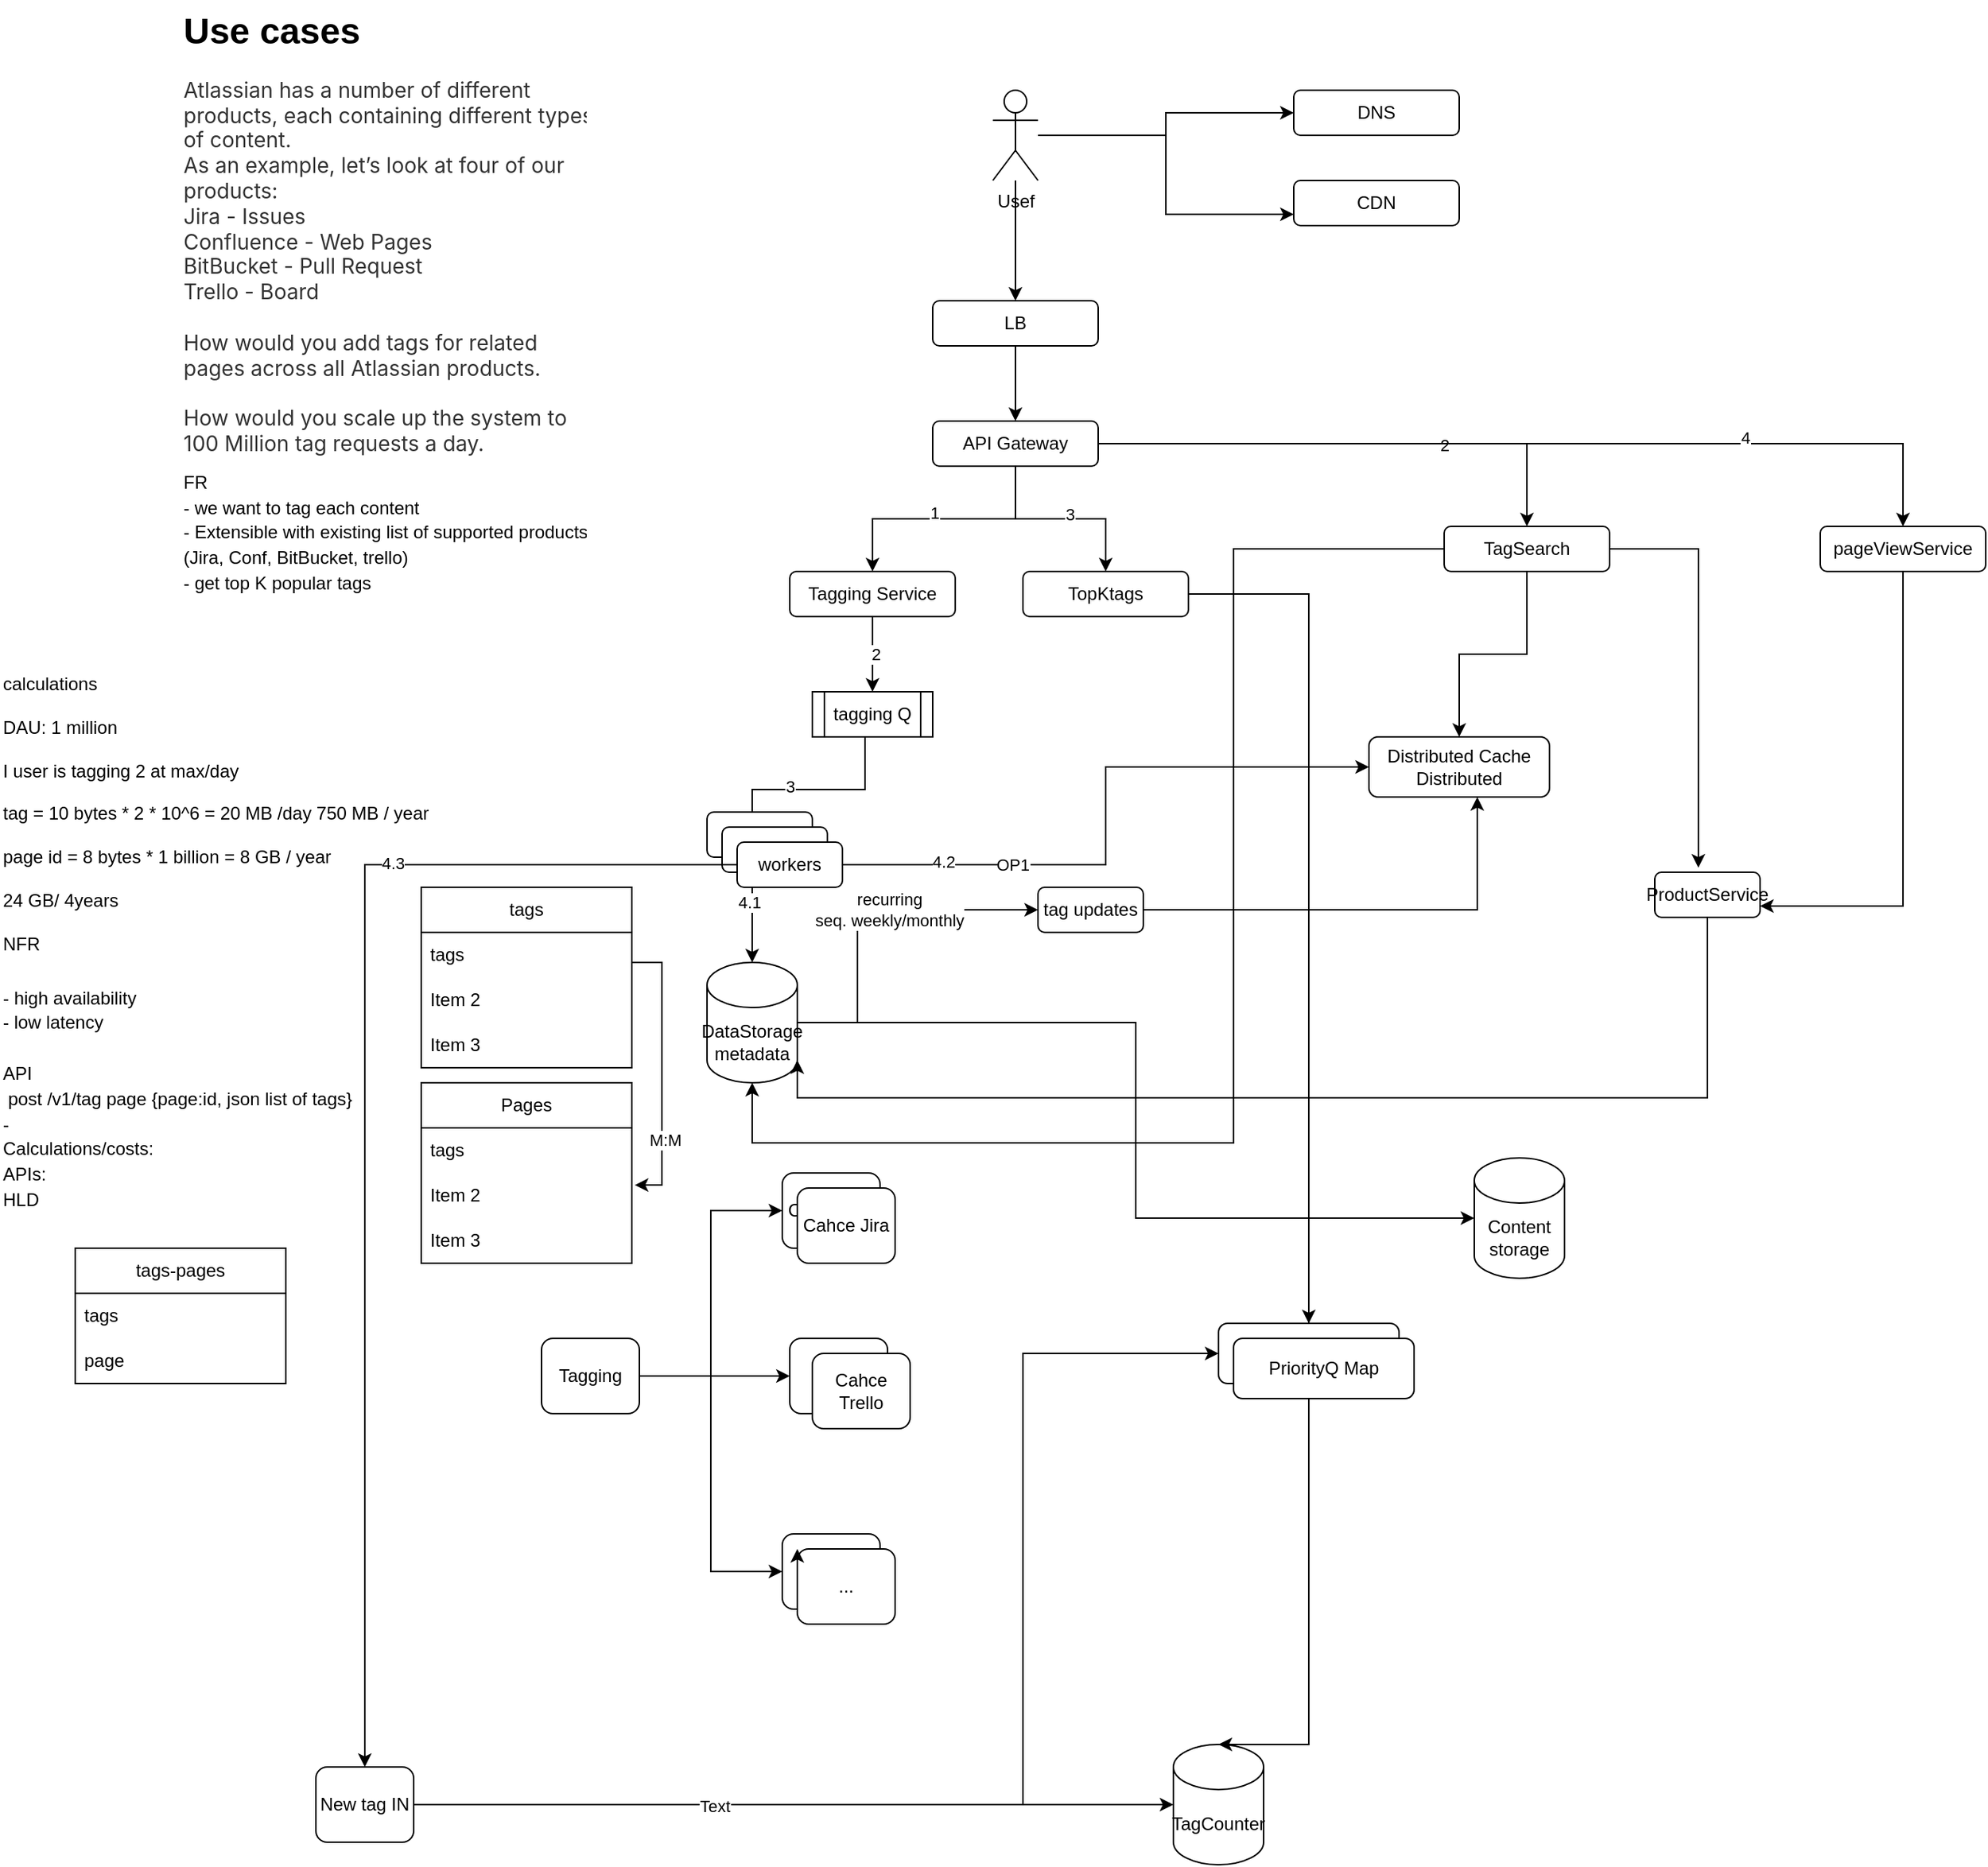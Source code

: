 <mxfile version="24.7.16">
  <diagram name="Page-1" id="OcCDuDlueY3Boe3OJ06R">
    <mxGraphModel dx="2524" dy="819" grid="1" gridSize="10" guides="1" tooltips="1" connect="1" arrows="1" fold="1" page="1" pageScale="1" pageWidth="850" pageHeight="1100" math="0" shadow="0">
      <root>
        <mxCell id="0" />
        <mxCell id="1" parent="0" />
        <mxCell id="z3x0vKtZbDKYun2wM2eJ-1" value="&lt;h1 style=&quot;margin-top: 0px;&quot;&gt;Use cases&lt;/h1&gt;&lt;div&gt;&lt;ul style=&quot;box-sizing: border-box; border-width: 0px; border-style: solid; border-color: rgba(229,231,235,var(--tw-border-opacity)); border-image: initial; --tw-border-opacity: 1; --tw-shadow: 0 0 #0000; --tw-ring-inset: var(--tw-empty,/*!*/ /*!*/); --tw-ring-offset-width: 0px; --tw-ring-offset-color: #fff; --tw-ring-color: rgba(59,130,246,.5); --tw-ring-offset-shadow: 0 0 #0000; --tw-ring-shadow: 0 0 #0000; -webkit-font-smoothing: antialiased; text-rendering: optimizelegibility; margin: 0px; padding-top: 0px; padding-right: 0px; padding-left: 0px; list-style-position: initial; list-style-image: initial; width: 288px; color: rgb(51, 51, 51); font-family: Inter, sans-serif; font-size: 14px; padding-bottom: 0.5rem !important; list-style-type: none !important; overflow: hidden auto !important;&quot; class=&quot;overflow-y-auto overflow-x-hidden w-full list-none pb-2&quot;&gt;&lt;li style=&quot;box-sizing: border-box; border-width: 0px; border-style: solid; border-color: rgba(229,231,235,var(--tw-border-opacity)); border-image: initial; --tw-border-opacity: 1; --tw-shadow: 0 0 #0000; --tw-ring-inset: var(--tw-empty,/*!*/ /*!*/); --tw-ring-offset-width: 0px; --tw-ring-offset-color: #fff; --tw-ring-color: rgba(59,130,246,.5); --tw-ring-offset-shadow: 0 0 #0000; --tw-ring-shadow: 0 0 #0000; -webkit-font-smoothing: antialiased; text-rendering: optimizelegibility; margin-right: 0.75rem !important; margin-bottom: 0.5rem !important; display: flex !important; align-items: flex-start !important;&quot; class=&quot;mb-2 mr-3 flex items-start&quot;&gt;&lt;div style=&quot;box-sizing: border-box; border-width: 0px; border-style: solid; border-color: rgba(229,231,235,var(--tw-border-opacity)); border-image: initial; --tw-border-opacity: 1; --tw-shadow: 0 0 #0000; --tw-ring-inset: var(--tw-empty,/*!*/ /*!*/); --tw-ring-offset-width: 0px; --tw-ring-offset-color: #fff; --tw-ring-color: rgba(59,130,246,.5); --tw-ring-offset-shadow: 0 0 #0000; --tw-ring-shadow: 0 0 #0000; -webkit-font-smoothing: antialiased; text-rendering: optimizelegibility; overflow: hidden !important;&quot; class=&quot;overflow-hidden&quot;&gt;&lt;ul style=&quot;box-sizing: border-box; border-width: 0px; border-style: solid; border-color: rgba(229,231,235,var(--tw-border-opacity)); border-image: initial; --tw-border-opacity: 1; --tw-shadow: 0 0 #0000; --tw-ring-inset: var(--tw-empty,/*!*/ /*!*/); --tw-ring-offset-width: 0px; --tw-ring-offset-color: #fff; --tw-ring-color: rgba(59,130,246,.5); --tw-ring-offset-shadow: 0 0 #0000; --tw-ring-shadow: 0 0 #0000; -webkit-font-smoothing: antialiased; text-rendering: optimizelegibility; margin: 0px; padding-top: 0px; padding-right: 0px; padding-left: 0px; list-style-position: initial; list-style-image: initial; width: 288px; padding-bottom: 0.5rem !important; list-style-type: none !important; overflow: hidden auto !important;&quot; class=&quot;overflow-y-auto overflow-x-hidden w-full list-none pb-2&quot;&gt;&lt;li style=&quot;box-sizing: border-box; border-width: 0px; border-style: solid; border-color: rgba(229,231,235,var(--tw-border-opacity)); border-image: initial; --tw-border-opacity: 1; --tw-shadow: 0 0 #0000; --tw-ring-inset: var(--tw-empty,/*!*/ /*!*/); --tw-ring-offset-width: 0px; --tw-ring-offset-color: #fff; --tw-ring-color: rgba(59,130,246,.5); --tw-ring-offset-shadow: 0 0 #0000; --tw-ring-shadow: 0 0 #0000; -webkit-font-smoothing: antialiased; text-rendering: optimizelegibility; margin-right: 0.75rem !important; margin-bottom: 0.5rem !important; display: flex !important; align-items: flex-start !important;&quot; class=&quot;mb-2 mr-3 flex items-start&quot;&gt;&lt;div style=&quot;box-sizing: border-box; border-width: 0px; border-style: solid; border-color: rgba(229,231,235,var(--tw-border-opacity)); border-image: initial; --tw-border-opacity: 1; --tw-shadow: 0 0 #0000; --tw-ring-inset: var(--tw-empty,/*!*/ /*!*/); --tw-ring-offset-width: 0px; --tw-ring-offset-color: #fff; --tw-ring-color: rgba(59,130,246,.5); --tw-ring-offset-shadow: 0 0 #0000; --tw-ring-shadow: 0 0 #0000; -webkit-font-smoothing: antialiased; text-rendering: optimizelegibility; overflow: hidden !important;&quot; class=&quot;overflow-hidden&quot;&gt;&lt;span style=&quot;box-sizing: border-box; border-width: 0px; border-style: solid; border-color: rgba(229,231,235,var(--tw-border-opacity)); border-image: initial; --tw-border-opacity: 1; --tw-shadow: 0 0 #0000; --tw-ring-inset: var(--tw-empty,/*!*/ /*!*/); --tw-ring-offset-width: 0px; --tw-ring-offset-color: #fff; --tw-ring-color: rgba(59,130,246,.5); --tw-ring-offset-shadow: 0 0 #0000; --tw-ring-shadow: 0 0 #0000; -webkit-font-smoothing: antialiased; text-rendering: optimizelegibility; overflow-wrap: break-word !important;&quot; class=&quot;break-words&quot;&gt;Atlassian has a number of different products, each containing different types of content. &lt;br&gt;As an example, let’s look at four of our products: &lt;br&gt;Jira - Issues &lt;br&gt;Confluence - Web Pages &lt;br&gt;BitBucket - Pull Request &lt;br&gt;Trello - Board &lt;br&gt;&lt;br&gt;How would you add tags for related pages across all Atlassian products. &lt;br&gt;&lt;br&gt;How would you scale up the system to 100 Million tag requests a day.&lt;/span&gt;&lt;/div&gt;&lt;/li&gt;&lt;li style=&quot;box-sizing: border-box; border-width: 0px; border-style: solid; border-color: rgba(229,231,235,var(--tw-border-opacity)); border-image: initial; --tw-border-opacity: 1; --tw-shadow: 0 0 #0000; --tw-ring-inset: var(--tw-empty,/*!*/ /*!*/); --tw-ring-offset-width: 0px; --tw-ring-offset-color: #fff; --tw-ring-color: rgba(59,130,246,.5); --tw-ring-offset-shadow: 0 0 #0000; --tw-ring-shadow: 0 0 #0000; -webkit-font-smoothing: antialiased; text-rendering: optimizelegibility; margin-right: 0.75rem !important; margin-bottom: 0.5rem !important; display: flex !important; align-items: flex-start !important;&quot; class=&quot;mb-2 mr-3 flex items-start&quot;&gt;&lt;div style=&quot;box-sizing: border-box; border-width: 0px; border-style: solid; border-color: rgba(229,231,235,var(--tw-border-opacity)); border-image: initial; --tw-border-opacity: 1; --tw-shadow: 0 0 #0000; --tw-ring-inset: var(--tw-empty,/*!*/ /*!*/); --tw-ring-offset-width: 0px; --tw-ring-offset-color: #fff; --tw-ring-color: rgba(59,130,246,.5); --tw-ring-offset-shadow: 0 0 #0000; --tw-ring-shadow: 0 0 #0000; -webkit-font-smoothing: antialiased; text-rendering: optimizelegibility; overflow: hidden !important;&quot; class=&quot;overflow-hidden&quot;&gt;&lt;span style=&quot;background-color: initial; color: rgb(0, 0, 0); font-family: Helvetica; font-size: 12px;&quot;&gt;FR&lt;br&gt;&lt;/span&gt;&lt;span style=&quot;background-color: initial; color: rgb(0, 0, 0); font-family: Helvetica; font-size: 12px;&quot;&gt;- we want to tag each content&lt;br&gt;&lt;/span&gt;&lt;span style=&quot;background-color: initial; color: rgb(0, 0, 0); font-family: Helvetica; font-size: 12px;&quot;&gt;- Extensible with existing list of supported products (Jira, Conf, BitBucket, trello)&lt;br&gt;&lt;/span&gt;&lt;span style=&quot;background-color: initial; color: rgb(0, 0, 0); font-family: Helvetica; font-size: 12px;&quot;&gt;- get top K popular tags&lt;br&gt;&lt;/span&gt;&lt;span style=&quot;background-color: initial; color: rgb(0, 0, 0); font-family: Helvetica; font-size: 12px;&quot;&gt;&lt;br&gt;&lt;/span&gt;&lt;/div&gt;&lt;/li&gt;&lt;/ul&gt;&lt;/div&gt;&lt;/li&gt;&lt;/ul&gt;&lt;/div&gt;&lt;p&gt;&lt;br&gt;&lt;/p&gt;" style="text;html=1;whiteSpace=wrap;overflow=hidden;rounded=0;" vertex="1" parent="1">
          <mxGeometry x="-220" y="10" width="270" height="410" as="geometry" />
        </mxCell>
        <mxCell id="z3x0vKtZbDKYun2wM2eJ-3" value="&lt;h1 style=&quot;margin-top: 0px;&quot;&gt;&lt;span style=&quot;background-color: initial; font-size: 12px; font-weight: normal;&quot;&gt;calculations&lt;br&gt;DAU: 1 million&lt;br&gt;I user is tagging 2 at max/day&lt;br&gt;tag = 10 bytes * 2 * 10^6 = 20 MB /day 750 MB / year&lt;br&gt;page id = 8 bytes * 1 billion = 8 GB / year&lt;br&gt;24 GB/ 4years&lt;br&gt;NFR&lt;/span&gt;&lt;br&gt;&lt;/h1&gt;&lt;div&gt;&lt;ul style=&quot;box-sizing: border-box; border-width: 0px; border-style: solid; border-color: rgba(229,231,235,var(--tw-border-opacity)); border-image: initial; --tw-border-opacity: 1; --tw-shadow: 0 0 #0000; --tw-ring-inset: var(--tw-empty,/*!*/ /*!*/); --tw-ring-offset-width: 0px; --tw-ring-offset-color: #fff; --tw-ring-color: rgba(59,130,246,.5); --tw-ring-offset-shadow: 0 0 #0000; --tw-ring-shadow: 0 0 #0000; -webkit-font-smoothing: antialiased; text-rendering: optimizelegibility; margin: 0px; padding-top: 0px; padding-right: 0px; padding-left: 0px; list-style-position: initial; list-style-image: initial; width: 288px; color: rgb(51, 51, 51); font-family: Inter, sans-serif; font-size: 14px; padding-bottom: 0.5rem !important; list-style-type: none !important; overflow: hidden auto !important;&quot; class=&quot;overflow-y-auto overflow-x-hidden w-full list-none pb-2&quot;&gt;&lt;li style=&quot;box-sizing: border-box; border-width: 0px; border-style: solid; border-color: rgba(229,231,235,var(--tw-border-opacity)); border-image: initial; --tw-border-opacity: 1; --tw-shadow: 0 0 #0000; --tw-ring-inset: var(--tw-empty,/*!*/ /*!*/); --tw-ring-offset-width: 0px; --tw-ring-offset-color: #fff; --tw-ring-color: rgba(59,130,246,.5); --tw-ring-offset-shadow: 0 0 #0000; --tw-ring-shadow: 0 0 #0000; -webkit-font-smoothing: antialiased; text-rendering: optimizelegibility; margin-right: 0.75rem !important; margin-bottom: 0.5rem !important; display: flex !important; align-items: flex-start !important;&quot; class=&quot;mb-2 mr-3 flex items-start&quot;&gt;&lt;div style=&quot;box-sizing: border-box; border-width: 0px; border-style: solid; border-color: rgba(229,231,235,var(--tw-border-opacity)); border-image: initial; --tw-border-opacity: 1; --tw-shadow: 0 0 #0000; --tw-ring-inset: var(--tw-empty,/*!*/ /*!*/); --tw-ring-offset-width: 0px; --tw-ring-offset-color: #fff; --tw-ring-color: rgba(59,130,246,.5); --tw-ring-offset-shadow: 0 0 #0000; --tw-ring-shadow: 0 0 #0000; -webkit-font-smoothing: antialiased; text-rendering: optimizelegibility; overflow: hidden !important;&quot; class=&quot;overflow-hidden&quot;&gt;&lt;ul style=&quot;box-sizing: border-box; border-width: 0px; border-style: solid; border-color: rgba(229,231,235,var(--tw-border-opacity)); border-image: initial; --tw-border-opacity: 1; --tw-shadow: 0 0 #0000; --tw-ring-inset: var(--tw-empty,/*!*/ /*!*/); --tw-ring-offset-width: 0px; --tw-ring-offset-color: #fff; --tw-ring-color: rgba(59,130,246,.5); --tw-ring-offset-shadow: 0 0 #0000; --tw-ring-shadow: 0 0 #0000; -webkit-font-smoothing: antialiased; text-rendering: optimizelegibility; margin: 0px; padding-top: 0px; padding-right: 0px; padding-left: 0px; list-style-position: initial; list-style-image: initial; width: 288px; padding-bottom: 0.5rem !important; list-style-type: none !important; overflow: hidden auto !important;&quot; class=&quot;overflow-y-auto overflow-x-hidden w-full list-none pb-2&quot;&gt;&lt;li style=&quot;box-sizing: border-box; border-width: 0px; border-style: solid; border-color: rgba(229,231,235,var(--tw-border-opacity)); border-image: initial; --tw-border-opacity: 1; --tw-shadow: 0 0 #0000; --tw-ring-inset: var(--tw-empty,/*!*/ /*!*/); --tw-ring-offset-width: 0px; --tw-ring-offset-color: #fff; --tw-ring-color: rgba(59,130,246,.5); --tw-ring-offset-shadow: 0 0 #0000; --tw-ring-shadow: 0 0 #0000; -webkit-font-smoothing: antialiased; text-rendering: optimizelegibility; margin-right: 0.75rem !important; margin-bottom: 0.5rem !important; display: flex !important; align-items: flex-start !important;&quot; class=&quot;mb-2 mr-3 flex items-start&quot;&gt;&lt;div style=&quot;box-sizing: border-box; border-width: 0px; border-style: solid; border-color: rgba(229,231,235,var(--tw-border-opacity)); border-image: initial; --tw-border-opacity: 1; --tw-shadow: 0 0 #0000; --tw-ring-inset: var(--tw-empty,/*!*/ /*!*/); --tw-ring-offset-width: 0px; --tw-ring-offset-color: #fff; --tw-ring-color: rgba(59,130,246,.5); --tw-ring-offset-shadow: 0 0 #0000; --tw-ring-shadow: 0 0 #0000; -webkit-font-smoothing: antialiased; text-rendering: optimizelegibility; overflow: hidden !important;&quot; class=&quot;overflow-hidden&quot;&gt;&lt;span style=&quot;background-color: initial; color: rgb(0, 0, 0); font-family: Helvetica; font-size: 12px;&quot;&gt;- high availability&lt;br&gt;- low latency&lt;br&gt;&lt;/span&gt;&lt;span style=&quot;background-color: initial; color: rgb(0, 0, 0); font-family: Helvetica; font-size: 12px;&quot;&gt;&lt;br&gt;API&lt;br&gt;&amp;nbsp;post /v1/tag page {page:id, json list of tags}&lt;br&gt;&lt;/span&gt;&lt;span style=&quot;background-color: initial; color: rgb(0, 0, 0); font-family: Helvetica; font-size: 12px;&quot;&gt;-&amp;nbsp;&lt;br&gt;Calculations/costs:&lt;br&gt;&lt;/span&gt;&lt;span style=&quot;background-color: initial; color: rgb(0, 0, 0); font-family: Helvetica; font-size: 12px;&quot;&gt;APIs:&lt;br&gt;&lt;/span&gt;&lt;span style=&quot;background-color: initial; color: rgb(0, 0, 0); font-family: Helvetica; font-size: 12px;&quot;&gt;HLD&lt;/span&gt;&lt;/div&gt;&lt;/li&gt;&lt;/ul&gt;&lt;/div&gt;&lt;/li&gt;&lt;/ul&gt;&lt;/div&gt;&lt;p&gt;&lt;br style=&quot;text-align: center;&quot;&gt;&lt;/p&gt;" style="text;html=1;whiteSpace=wrap;overflow=hidden;rounded=0;" vertex="1" parent="1">
          <mxGeometry x="-340" y="440" width="290" height="490" as="geometry" />
        </mxCell>
        <mxCell id="z3x0vKtZbDKYun2wM2eJ-6" style="edgeStyle=orthogonalEdgeStyle;rounded=0;orthogonalLoop=1;jettySize=auto;html=1;entryX=0.5;entryY=0;entryDx=0;entryDy=0;" edge="1" parent="1" source="z3x0vKtZbDKYun2wM2eJ-4" target="z3x0vKtZbDKYun2wM2eJ-5">
          <mxGeometry relative="1" as="geometry" />
        </mxCell>
        <mxCell id="z3x0vKtZbDKYun2wM2eJ-4" value="LB" style="rounded=1;whiteSpace=wrap;html=1;" vertex="1" parent="1">
          <mxGeometry x="280" y="210" width="110" height="30" as="geometry" />
        </mxCell>
        <mxCell id="z3x0vKtZbDKYun2wM2eJ-16" style="edgeStyle=orthogonalEdgeStyle;rounded=0;orthogonalLoop=1;jettySize=auto;html=1;entryX=0.5;entryY=0;entryDx=0;entryDy=0;" edge="1" parent="1" source="z3x0vKtZbDKYun2wM2eJ-5" target="z3x0vKtZbDKYun2wM2eJ-15">
          <mxGeometry relative="1" as="geometry" />
        </mxCell>
        <mxCell id="z3x0vKtZbDKYun2wM2eJ-28" value="1" style="edgeLabel;html=1;align=center;verticalAlign=middle;resizable=0;points=[];" vertex="1" connectable="0" parent="z3x0vKtZbDKYun2wM2eJ-16">
          <mxGeometry x="0.082" y="-4" relative="1" as="geometry">
            <mxPoint as="offset" />
          </mxGeometry>
        </mxCell>
        <mxCell id="z3x0vKtZbDKYun2wM2eJ-34" style="edgeStyle=orthogonalEdgeStyle;rounded=0;orthogonalLoop=1;jettySize=auto;html=1;entryX=0.5;entryY=0;entryDx=0;entryDy=0;" edge="1" parent="1" source="z3x0vKtZbDKYun2wM2eJ-5" target="z3x0vKtZbDKYun2wM2eJ-33">
          <mxGeometry relative="1" as="geometry" />
        </mxCell>
        <mxCell id="z3x0vKtZbDKYun2wM2eJ-42" value="2" style="edgeLabel;html=1;align=center;verticalAlign=middle;resizable=0;points=[];" vertex="1" connectable="0" parent="z3x0vKtZbDKYun2wM2eJ-34">
          <mxGeometry x="0.35" y="-1" relative="1" as="geometry">
            <mxPoint as="offset" />
          </mxGeometry>
        </mxCell>
        <mxCell id="z3x0vKtZbDKYun2wM2eJ-66" style="edgeStyle=orthogonalEdgeStyle;rounded=0;orthogonalLoop=1;jettySize=auto;html=1;entryX=0.5;entryY=0;entryDx=0;entryDy=0;" edge="1" parent="1" source="z3x0vKtZbDKYun2wM2eJ-5" target="z3x0vKtZbDKYun2wM2eJ-65">
          <mxGeometry relative="1" as="geometry" />
        </mxCell>
        <mxCell id="z3x0vKtZbDKYun2wM2eJ-67" value="3" style="edgeLabel;html=1;align=center;verticalAlign=middle;resizable=0;points=[];" vertex="1" connectable="0" parent="z3x0vKtZbDKYun2wM2eJ-66">
          <mxGeometry x="0.092" y="3" relative="1" as="geometry">
            <mxPoint as="offset" />
          </mxGeometry>
        </mxCell>
        <mxCell id="z3x0vKtZbDKYun2wM2eJ-99" style="edgeStyle=orthogonalEdgeStyle;rounded=0;orthogonalLoop=1;jettySize=auto;html=1;" edge="1" parent="1" source="z3x0vKtZbDKYun2wM2eJ-5" target="z3x0vKtZbDKYun2wM2eJ-98">
          <mxGeometry relative="1" as="geometry" />
        </mxCell>
        <mxCell id="z3x0vKtZbDKYun2wM2eJ-100" value="4" style="edgeLabel;html=1;align=center;verticalAlign=middle;resizable=0;points=[];" vertex="1" connectable="0" parent="z3x0vKtZbDKYun2wM2eJ-99">
          <mxGeometry x="0.458" y="4" relative="1" as="geometry">
            <mxPoint as="offset" />
          </mxGeometry>
        </mxCell>
        <mxCell id="z3x0vKtZbDKYun2wM2eJ-5" value="API Gateway" style="rounded=1;whiteSpace=wrap;html=1;" vertex="1" parent="1">
          <mxGeometry x="280" y="290" width="110" height="30" as="geometry" />
        </mxCell>
        <mxCell id="z3x0vKtZbDKYun2wM2eJ-12" style="edgeStyle=orthogonalEdgeStyle;rounded=0;orthogonalLoop=1;jettySize=auto;html=1;" edge="1" parent="1" source="z3x0vKtZbDKYun2wM2eJ-7" target="z3x0vKtZbDKYun2wM2eJ-9">
          <mxGeometry relative="1" as="geometry" />
        </mxCell>
        <mxCell id="z3x0vKtZbDKYun2wM2eJ-13" style="edgeStyle=orthogonalEdgeStyle;rounded=0;orthogonalLoop=1;jettySize=auto;html=1;entryX=0;entryY=0.75;entryDx=0;entryDy=0;" edge="1" parent="1" source="z3x0vKtZbDKYun2wM2eJ-7" target="z3x0vKtZbDKYun2wM2eJ-10">
          <mxGeometry relative="1" as="geometry" />
        </mxCell>
        <mxCell id="z3x0vKtZbDKYun2wM2eJ-14" value="" style="edgeStyle=orthogonalEdgeStyle;rounded=0;orthogonalLoop=1;jettySize=auto;html=1;" edge="1" parent="1" source="z3x0vKtZbDKYun2wM2eJ-7" target="z3x0vKtZbDKYun2wM2eJ-4">
          <mxGeometry relative="1" as="geometry" />
        </mxCell>
        <mxCell id="z3x0vKtZbDKYun2wM2eJ-7" value="Usef" style="shape=umlActor;verticalLabelPosition=bottom;verticalAlign=top;html=1;outlineConnect=0;" vertex="1" parent="1">
          <mxGeometry x="320" y="70" width="30" height="60" as="geometry" />
        </mxCell>
        <mxCell id="z3x0vKtZbDKYun2wM2eJ-9" value="DNS" style="rounded=1;whiteSpace=wrap;html=1;" vertex="1" parent="1">
          <mxGeometry x="520" y="70" width="110" height="30" as="geometry" />
        </mxCell>
        <mxCell id="z3x0vKtZbDKYun2wM2eJ-10" value="CDN" style="rounded=1;whiteSpace=wrap;html=1;" vertex="1" parent="1">
          <mxGeometry x="520" y="130" width="110" height="30" as="geometry" />
        </mxCell>
        <mxCell id="z3x0vKtZbDKYun2wM2eJ-18" style="edgeStyle=orthogonalEdgeStyle;rounded=0;orthogonalLoop=1;jettySize=auto;html=1;" edge="1" parent="1" source="z3x0vKtZbDKYun2wM2eJ-23" target="z3x0vKtZbDKYun2wM2eJ-17">
          <mxGeometry relative="1" as="geometry">
            <Array as="points">
              <mxPoint x="235" y="535" />
              <mxPoint x="160" y="535" />
            </Array>
          </mxGeometry>
        </mxCell>
        <mxCell id="z3x0vKtZbDKYun2wM2eJ-30" value="3" style="edgeLabel;html=1;align=center;verticalAlign=middle;resizable=0;points=[];" vertex="1" connectable="0" parent="z3x0vKtZbDKYun2wM2eJ-18">
          <mxGeometry x="-0.244" y="-2" relative="1" as="geometry">
            <mxPoint as="offset" />
          </mxGeometry>
        </mxCell>
        <mxCell id="z3x0vKtZbDKYun2wM2eJ-79" value="4.1" style="edgeLabel;html=1;align=center;verticalAlign=middle;resizable=0;points=[];" vertex="1" connectable="0" parent="z3x0vKtZbDKYun2wM2eJ-18">
          <mxGeometry x="0.644" y="-2" relative="1" as="geometry">
            <mxPoint as="offset" />
          </mxGeometry>
        </mxCell>
        <mxCell id="z3x0vKtZbDKYun2wM2eJ-15" value="Tagging Service" style="rounded=1;whiteSpace=wrap;html=1;" vertex="1" parent="1">
          <mxGeometry x="185" y="390" width="110" height="30" as="geometry" />
        </mxCell>
        <mxCell id="z3x0vKtZbDKYun2wM2eJ-39" style="edgeStyle=orthogonalEdgeStyle;rounded=0;orthogonalLoop=1;jettySize=auto;html=1;entryX=0;entryY=0.5;entryDx=0;entryDy=0;" edge="1" parent="1" source="z3x0vKtZbDKYun2wM2eJ-17" target="z3x0vKtZbDKYun2wM2eJ-38">
          <mxGeometry relative="1" as="geometry">
            <Array as="points">
              <mxPoint x="230" y="690" />
              <mxPoint x="230" y="615" />
            </Array>
          </mxGeometry>
        </mxCell>
        <mxCell id="z3x0vKtZbDKYun2wM2eJ-40" value="recurring &lt;br&gt;seq. weekly/monthly" style="edgeLabel;html=1;align=center;verticalAlign=middle;resizable=0;points=[];" vertex="1" connectable="0" parent="z3x0vKtZbDKYun2wM2eJ-39">
          <mxGeometry x="0.157" relative="1" as="geometry">
            <mxPoint as="offset" />
          </mxGeometry>
        </mxCell>
        <mxCell id="z3x0vKtZbDKYun2wM2eJ-17" value="DataStorage&lt;br&gt;metadata" style="shape=cylinder3;whiteSpace=wrap;html=1;boundedLbl=1;backgroundOutline=1;size=15;" vertex="1" parent="1">
          <mxGeometry x="130" y="650" width="60" height="80" as="geometry" />
        </mxCell>
        <mxCell id="z3x0vKtZbDKYun2wM2eJ-19" value="Content storage" style="shape=cylinder3;whiteSpace=wrap;html=1;boundedLbl=1;backgroundOutline=1;size=15;" vertex="1" parent="1">
          <mxGeometry x="640" y="780" width="60" height="80" as="geometry" />
        </mxCell>
        <mxCell id="z3x0vKtZbDKYun2wM2eJ-20" style="edgeStyle=orthogonalEdgeStyle;rounded=0;orthogonalLoop=1;jettySize=auto;html=1;entryX=0;entryY=0.5;entryDx=0;entryDy=0;entryPerimeter=0;" edge="1" parent="1" source="z3x0vKtZbDKYun2wM2eJ-17" target="z3x0vKtZbDKYun2wM2eJ-19">
          <mxGeometry relative="1" as="geometry" />
        </mxCell>
        <mxCell id="z3x0vKtZbDKYun2wM2eJ-24" value="workers" style="rounded=1;whiteSpace=wrap;html=1;" vertex="1" parent="1">
          <mxGeometry x="130" y="550" width="70" height="30" as="geometry" />
        </mxCell>
        <mxCell id="z3x0vKtZbDKYun2wM2eJ-25" value="workers" style="rounded=1;whiteSpace=wrap;html=1;" vertex="1" parent="1">
          <mxGeometry x="140" y="560" width="70" height="30" as="geometry" />
        </mxCell>
        <mxCell id="z3x0vKtZbDKYun2wM2eJ-32" style="edgeStyle=orthogonalEdgeStyle;rounded=0;orthogonalLoop=1;jettySize=auto;html=1;entryX=0;entryY=0.5;entryDx=0;entryDy=0;" edge="1" parent="1" source="z3x0vKtZbDKYun2wM2eJ-26" target="z3x0vKtZbDKYun2wM2eJ-31">
          <mxGeometry relative="1" as="geometry" />
        </mxCell>
        <mxCell id="z3x0vKtZbDKYun2wM2eJ-37" value="OP1" style="edgeLabel;html=1;align=center;verticalAlign=middle;resizable=0;points=[];" vertex="1" connectable="0" parent="z3x0vKtZbDKYun2wM2eJ-32">
          <mxGeometry x="-0.455" relative="1" as="geometry">
            <mxPoint as="offset" />
          </mxGeometry>
        </mxCell>
        <mxCell id="z3x0vKtZbDKYun2wM2eJ-78" value="4.2" style="edgeLabel;html=1;align=center;verticalAlign=middle;resizable=0;points=[];" vertex="1" connectable="0" parent="z3x0vKtZbDKYun2wM2eJ-32">
          <mxGeometry x="-0.677" y="2" relative="1" as="geometry">
            <mxPoint as="offset" />
          </mxGeometry>
        </mxCell>
        <mxCell id="z3x0vKtZbDKYun2wM2eJ-90" style="edgeStyle=orthogonalEdgeStyle;rounded=0;orthogonalLoop=1;jettySize=auto;html=1;" edge="1" parent="1" source="z3x0vKtZbDKYun2wM2eJ-26" target="z3x0vKtZbDKYun2wM2eJ-68">
          <mxGeometry relative="1" as="geometry" />
        </mxCell>
        <mxCell id="z3x0vKtZbDKYun2wM2eJ-91" value="4.3" style="edgeLabel;html=1;align=center;verticalAlign=middle;resizable=0;points=[];" vertex="1" connectable="0" parent="z3x0vKtZbDKYun2wM2eJ-90">
          <mxGeometry x="-0.46" y="-1" relative="1" as="geometry">
            <mxPoint as="offset" />
          </mxGeometry>
        </mxCell>
        <mxCell id="z3x0vKtZbDKYun2wM2eJ-26" value="workers" style="rounded=1;whiteSpace=wrap;html=1;" vertex="1" parent="1">
          <mxGeometry x="150" y="570" width="70" height="30" as="geometry" />
        </mxCell>
        <mxCell id="z3x0vKtZbDKYun2wM2eJ-27" value="" style="edgeStyle=orthogonalEdgeStyle;rounded=0;orthogonalLoop=1;jettySize=auto;html=1;" edge="1" parent="1" source="z3x0vKtZbDKYun2wM2eJ-15" target="z3x0vKtZbDKYun2wM2eJ-23">
          <mxGeometry relative="1" as="geometry">
            <mxPoint x="235" y="420" as="sourcePoint" />
            <mxPoint x="160" y="650" as="targetPoint" />
            <Array as="points" />
          </mxGeometry>
        </mxCell>
        <mxCell id="z3x0vKtZbDKYun2wM2eJ-29" value="2" style="edgeLabel;html=1;align=center;verticalAlign=middle;resizable=0;points=[];" vertex="1" connectable="0" parent="z3x0vKtZbDKYun2wM2eJ-27">
          <mxGeometry x="-0.018" y="2" relative="1" as="geometry">
            <mxPoint as="offset" />
          </mxGeometry>
        </mxCell>
        <mxCell id="z3x0vKtZbDKYun2wM2eJ-23" value="tagging Q" style="shape=process;whiteSpace=wrap;html=1;backgroundOutline=1;" vertex="1" parent="1">
          <mxGeometry x="200" y="470" width="80" height="30" as="geometry" />
        </mxCell>
        <mxCell id="z3x0vKtZbDKYun2wM2eJ-36" style="edgeStyle=orthogonalEdgeStyle;rounded=0;orthogonalLoop=1;jettySize=auto;html=1;exitX=0;exitY=0.5;exitDx=0;exitDy=0;" edge="1" parent="1" source="z3x0vKtZbDKYun2wM2eJ-33" target="z3x0vKtZbDKYun2wM2eJ-17">
          <mxGeometry relative="1" as="geometry">
            <Array as="points">
              <mxPoint x="480" y="375" />
              <mxPoint x="480" y="770" />
              <mxPoint x="160" y="770" />
            </Array>
          </mxGeometry>
        </mxCell>
        <mxCell id="z3x0vKtZbDKYun2wM2eJ-31" value="Distributed Cache Distributed" style="rounded=1;whiteSpace=wrap;html=1;" vertex="1" parent="1">
          <mxGeometry x="570" y="500" width="120" height="40" as="geometry" />
        </mxCell>
        <mxCell id="z3x0vKtZbDKYun2wM2eJ-105" style="edgeStyle=orthogonalEdgeStyle;rounded=0;orthogonalLoop=1;jettySize=auto;html=1;entryX=0.5;entryY=0;entryDx=0;entryDy=0;" edge="1" parent="1" source="z3x0vKtZbDKYun2wM2eJ-33" target="z3x0vKtZbDKYun2wM2eJ-31">
          <mxGeometry relative="1" as="geometry" />
        </mxCell>
        <mxCell id="z3x0vKtZbDKYun2wM2eJ-33" value="TagSearch" style="rounded=1;whiteSpace=wrap;html=1;" vertex="1" parent="1">
          <mxGeometry x="620" y="360" width="110" height="30" as="geometry" />
        </mxCell>
        <mxCell id="z3x0vKtZbDKYun2wM2eJ-38" value="tag updates" style="rounded=1;whiteSpace=wrap;html=1;" vertex="1" parent="1">
          <mxGeometry x="350" y="600" width="70" height="30" as="geometry" />
        </mxCell>
        <mxCell id="z3x0vKtZbDKYun2wM2eJ-41" style="edgeStyle=orthogonalEdgeStyle;rounded=0;orthogonalLoop=1;jettySize=auto;html=1;entryX=0.6;entryY=1;entryDx=0;entryDy=0;entryPerimeter=0;" edge="1" parent="1" source="z3x0vKtZbDKYun2wM2eJ-38" target="z3x0vKtZbDKYun2wM2eJ-31">
          <mxGeometry relative="1" as="geometry" />
        </mxCell>
        <mxCell id="z3x0vKtZbDKYun2wM2eJ-43" value="ProductService" style="rounded=1;whiteSpace=wrap;html=1;" vertex="1" parent="1">
          <mxGeometry x="760" y="590" width="70" height="30" as="geometry" />
        </mxCell>
        <mxCell id="z3x0vKtZbDKYun2wM2eJ-44" style="edgeStyle=orthogonalEdgeStyle;rounded=0;orthogonalLoop=1;jettySize=auto;html=1;entryX=0.414;entryY=-0.1;entryDx=0;entryDy=0;entryPerimeter=0;" edge="1" parent="1" source="z3x0vKtZbDKYun2wM2eJ-33" target="z3x0vKtZbDKYun2wM2eJ-43">
          <mxGeometry relative="1" as="geometry" />
        </mxCell>
        <mxCell id="z3x0vKtZbDKYun2wM2eJ-45" style="edgeStyle=orthogonalEdgeStyle;rounded=0;orthogonalLoop=1;jettySize=auto;html=1;entryX=1;entryY=1;entryDx=0;entryDy=-15;entryPerimeter=0;" edge="1" parent="1" source="z3x0vKtZbDKYun2wM2eJ-43" target="z3x0vKtZbDKYun2wM2eJ-17">
          <mxGeometry relative="1" as="geometry">
            <Array as="points">
              <mxPoint x="795" y="740" />
              <mxPoint x="190" y="740" />
            </Array>
          </mxGeometry>
        </mxCell>
        <mxCell id="z3x0vKtZbDKYun2wM2eJ-46" value="Cahce Jira" style="rounded=1;whiteSpace=wrap;html=1;" vertex="1" parent="1">
          <mxGeometry x="180" y="790" width="65" height="50" as="geometry" />
        </mxCell>
        <mxCell id="z3x0vKtZbDKYun2wM2eJ-47" value="Cahce Trello" style="rounded=1;whiteSpace=wrap;html=1;" vertex="1" parent="1">
          <mxGeometry x="185" y="900" width="65" height="50" as="geometry" />
        </mxCell>
        <mxCell id="z3x0vKtZbDKYun2wM2eJ-49" style="edgeStyle=orthogonalEdgeStyle;rounded=0;orthogonalLoop=1;jettySize=auto;html=1;entryX=0;entryY=0.5;entryDx=0;entryDy=0;" edge="1" parent="1" source="z3x0vKtZbDKYun2wM2eJ-48" target="z3x0vKtZbDKYun2wM2eJ-46">
          <mxGeometry relative="1" as="geometry" />
        </mxCell>
        <mxCell id="z3x0vKtZbDKYun2wM2eJ-50" style="edgeStyle=orthogonalEdgeStyle;rounded=0;orthogonalLoop=1;jettySize=auto;html=1;entryX=0;entryY=0.5;entryDx=0;entryDy=0;" edge="1" parent="1" source="z3x0vKtZbDKYun2wM2eJ-48" target="z3x0vKtZbDKYun2wM2eJ-47">
          <mxGeometry relative="1" as="geometry" />
        </mxCell>
        <mxCell id="z3x0vKtZbDKYun2wM2eJ-52" style="edgeStyle=orthogonalEdgeStyle;rounded=0;orthogonalLoop=1;jettySize=auto;html=1;entryX=0;entryY=0.5;entryDx=0;entryDy=0;" edge="1" parent="1" source="z3x0vKtZbDKYun2wM2eJ-48" target="z3x0vKtZbDKYun2wM2eJ-51">
          <mxGeometry relative="1" as="geometry" />
        </mxCell>
        <mxCell id="z3x0vKtZbDKYun2wM2eJ-48" value="Tagging" style="rounded=1;whiteSpace=wrap;html=1;" vertex="1" parent="1">
          <mxGeometry x="20" y="900" width="65" height="50" as="geometry" />
        </mxCell>
        <mxCell id="z3x0vKtZbDKYun2wM2eJ-51" value="..." style="rounded=1;whiteSpace=wrap;html=1;" vertex="1" parent="1">
          <mxGeometry x="180" y="1030" width="65" height="50" as="geometry" />
        </mxCell>
        <mxCell id="z3x0vKtZbDKYun2wM2eJ-53" value="Cahce Trello" style="rounded=1;whiteSpace=wrap;html=1;" vertex="1" parent="1">
          <mxGeometry x="200" y="910" width="65" height="50" as="geometry" />
        </mxCell>
        <mxCell id="z3x0vKtZbDKYun2wM2eJ-57" value="Cahce Jira" style="rounded=1;whiteSpace=wrap;html=1;" vertex="1" parent="1">
          <mxGeometry x="190" y="800" width="65" height="50" as="geometry" />
        </mxCell>
        <mxCell id="z3x0vKtZbDKYun2wM2eJ-59" value="..." style="rounded=1;whiteSpace=wrap;html=1;" vertex="1" parent="1">
          <mxGeometry x="190" y="1040" width="65" height="50" as="geometry" />
        </mxCell>
        <mxCell id="z3x0vKtZbDKYun2wM2eJ-61" style="edgeStyle=orthogonalEdgeStyle;rounded=0;orthogonalLoop=1;jettySize=auto;html=1;exitX=0;exitY=0.25;exitDx=0;exitDy=0;entryX=0;entryY=0;entryDx=0;entryDy=0;" edge="1" parent="1" source="z3x0vKtZbDKYun2wM2eJ-59" target="z3x0vKtZbDKYun2wM2eJ-59">
          <mxGeometry relative="1" as="geometry" />
        </mxCell>
        <mxCell id="z3x0vKtZbDKYun2wM2eJ-62" value="TagCounter" style="shape=cylinder3;whiteSpace=wrap;html=1;boundedLbl=1;backgroundOutline=1;size=15;" vertex="1" parent="1">
          <mxGeometry x="440" y="1170" width="60" height="80" as="geometry" />
        </mxCell>
        <mxCell id="z3x0vKtZbDKYun2wM2eJ-65" value="TopKtags" style="rounded=1;whiteSpace=wrap;html=1;" vertex="1" parent="1">
          <mxGeometry x="340" y="390" width="110" height="30" as="geometry" />
        </mxCell>
        <mxCell id="z3x0vKtZbDKYun2wM2eJ-75" style="edgeStyle=orthogonalEdgeStyle;rounded=0;orthogonalLoop=1;jettySize=auto;html=1;entryX=0;entryY=0.5;entryDx=0;entryDy=0;" edge="1" parent="1" source="z3x0vKtZbDKYun2wM2eJ-68" target="z3x0vKtZbDKYun2wM2eJ-73">
          <mxGeometry relative="1" as="geometry">
            <Array as="points">
              <mxPoint x="340" y="1210" />
              <mxPoint x="340" y="910" />
            </Array>
          </mxGeometry>
        </mxCell>
        <mxCell id="z3x0vKtZbDKYun2wM2eJ-68" value="New tag IN" style="rounded=1;whiteSpace=wrap;html=1;" vertex="1" parent="1">
          <mxGeometry x="-130" y="1185" width="65" height="50" as="geometry" />
        </mxCell>
        <mxCell id="z3x0vKtZbDKYun2wM2eJ-69" style="edgeStyle=orthogonalEdgeStyle;rounded=0;orthogonalLoop=1;jettySize=auto;html=1;entryX=0;entryY=0.5;entryDx=0;entryDy=0;entryPerimeter=0;" edge="1" parent="1" source="z3x0vKtZbDKYun2wM2eJ-68" target="z3x0vKtZbDKYun2wM2eJ-62">
          <mxGeometry relative="1" as="geometry" />
        </mxCell>
        <mxCell id="z3x0vKtZbDKYun2wM2eJ-70" value="Text" style="edgeLabel;html=1;align=center;verticalAlign=middle;resizable=0;points=[];" vertex="1" connectable="0" parent="z3x0vKtZbDKYun2wM2eJ-69">
          <mxGeometry x="-0.21" y="-1" relative="1" as="geometry">
            <mxPoint as="offset" />
          </mxGeometry>
        </mxCell>
        <mxCell id="z3x0vKtZbDKYun2wM2eJ-71" style="edgeStyle=orthogonalEdgeStyle;rounded=0;orthogonalLoop=1;jettySize=auto;html=1;entryX=0.5;entryY=0;entryDx=0;entryDy=0;entryPerimeter=0;" edge="1" parent="1" source="z3x0vKtZbDKYun2wM2eJ-73" target="z3x0vKtZbDKYun2wM2eJ-62">
          <mxGeometry relative="1" as="geometry">
            <Array as="points">
              <mxPoint x="530" y="405" />
              <mxPoint x="530" y="1170" />
            </Array>
          </mxGeometry>
        </mxCell>
        <mxCell id="z3x0vKtZbDKYun2wM2eJ-74" value="" style="edgeStyle=orthogonalEdgeStyle;rounded=0;orthogonalLoop=1;jettySize=auto;html=1;entryX=0.5;entryY=0;entryDx=0;entryDy=0;entryPerimeter=0;" edge="1" parent="1" source="z3x0vKtZbDKYun2wM2eJ-65" target="z3x0vKtZbDKYun2wM2eJ-73">
          <mxGeometry relative="1" as="geometry">
            <mxPoint x="450" y="405" as="sourcePoint" />
            <mxPoint x="470" y="1170" as="targetPoint" />
            <Array as="points" />
          </mxGeometry>
        </mxCell>
        <mxCell id="z3x0vKtZbDKYun2wM2eJ-73" value="PriorityQ Map" style="rounded=1;whiteSpace=wrap;html=1;" vertex="1" parent="1">
          <mxGeometry x="470" y="890" width="120" height="40" as="geometry" />
        </mxCell>
        <mxCell id="z3x0vKtZbDKYun2wM2eJ-76" value="PriorityQ Map" style="rounded=1;whiteSpace=wrap;html=1;" vertex="1" parent="1">
          <mxGeometry x="480" y="900" width="120" height="40" as="geometry" />
        </mxCell>
        <mxCell id="z3x0vKtZbDKYun2wM2eJ-80" value="tags" style="swimlane;fontStyle=0;childLayout=stackLayout;horizontal=1;startSize=30;horizontalStack=0;resizeParent=1;resizeParentMax=0;resizeLast=0;collapsible=1;marginBottom=0;whiteSpace=wrap;html=1;" vertex="1" parent="1">
          <mxGeometry x="-60" y="600" width="140" height="120" as="geometry" />
        </mxCell>
        <mxCell id="z3x0vKtZbDKYun2wM2eJ-81" value="tags" style="text;strokeColor=none;fillColor=none;align=left;verticalAlign=middle;spacingLeft=4;spacingRight=4;overflow=hidden;points=[[0,0.5],[1,0.5]];portConstraint=eastwest;rotatable=0;whiteSpace=wrap;html=1;" vertex="1" parent="z3x0vKtZbDKYun2wM2eJ-80">
          <mxGeometry y="30" width="140" height="30" as="geometry" />
        </mxCell>
        <mxCell id="z3x0vKtZbDKYun2wM2eJ-82" value="Item 2" style="text;strokeColor=none;fillColor=none;align=left;verticalAlign=middle;spacingLeft=4;spacingRight=4;overflow=hidden;points=[[0,0.5],[1,0.5]];portConstraint=eastwest;rotatable=0;whiteSpace=wrap;html=1;" vertex="1" parent="z3x0vKtZbDKYun2wM2eJ-80">
          <mxGeometry y="60" width="140" height="30" as="geometry" />
        </mxCell>
        <mxCell id="z3x0vKtZbDKYun2wM2eJ-83" value="Item 3" style="text;strokeColor=none;fillColor=none;align=left;verticalAlign=middle;spacingLeft=4;spacingRight=4;overflow=hidden;points=[[0,0.5],[1,0.5]];portConstraint=eastwest;rotatable=0;whiteSpace=wrap;html=1;" vertex="1" parent="z3x0vKtZbDKYun2wM2eJ-80">
          <mxGeometry y="90" width="140" height="30" as="geometry" />
        </mxCell>
        <mxCell id="z3x0vKtZbDKYun2wM2eJ-84" value="Pages" style="swimlane;fontStyle=0;childLayout=stackLayout;horizontal=1;startSize=30;horizontalStack=0;resizeParent=1;resizeParentMax=0;resizeLast=0;collapsible=1;marginBottom=0;whiteSpace=wrap;html=1;" vertex="1" parent="1">
          <mxGeometry x="-60" y="730" width="140" height="120" as="geometry" />
        </mxCell>
        <mxCell id="z3x0vKtZbDKYun2wM2eJ-85" value="tags" style="text;strokeColor=none;fillColor=none;align=left;verticalAlign=middle;spacingLeft=4;spacingRight=4;overflow=hidden;points=[[0,0.5],[1,0.5]];portConstraint=eastwest;rotatable=0;whiteSpace=wrap;html=1;" vertex="1" parent="z3x0vKtZbDKYun2wM2eJ-84">
          <mxGeometry y="30" width="140" height="30" as="geometry" />
        </mxCell>
        <mxCell id="z3x0vKtZbDKYun2wM2eJ-86" value="Item 2" style="text;strokeColor=none;fillColor=none;align=left;verticalAlign=middle;spacingLeft=4;spacingRight=4;overflow=hidden;points=[[0,0.5],[1,0.5]];portConstraint=eastwest;rotatable=0;whiteSpace=wrap;html=1;" vertex="1" parent="z3x0vKtZbDKYun2wM2eJ-84">
          <mxGeometry y="60" width="140" height="30" as="geometry" />
        </mxCell>
        <mxCell id="z3x0vKtZbDKYun2wM2eJ-87" value="Item 3" style="text;strokeColor=none;fillColor=none;align=left;verticalAlign=middle;spacingLeft=4;spacingRight=4;overflow=hidden;points=[[0,0.5],[1,0.5]];portConstraint=eastwest;rotatable=0;whiteSpace=wrap;html=1;" vertex="1" parent="z3x0vKtZbDKYun2wM2eJ-84">
          <mxGeometry y="90" width="140" height="30" as="geometry" />
        </mxCell>
        <mxCell id="z3x0vKtZbDKYun2wM2eJ-88" style="edgeStyle=orthogonalEdgeStyle;rounded=0;orthogonalLoop=1;jettySize=auto;html=1;entryX=1.014;entryY=0.267;entryDx=0;entryDy=0;entryPerimeter=0;" edge="1" parent="1" source="z3x0vKtZbDKYun2wM2eJ-80" target="z3x0vKtZbDKYun2wM2eJ-86">
          <mxGeometry relative="1" as="geometry">
            <Array as="points">
              <mxPoint x="100" y="650" />
              <mxPoint x="100" y="798" />
            </Array>
          </mxGeometry>
        </mxCell>
        <mxCell id="z3x0vKtZbDKYun2wM2eJ-89" value="M:M" style="edgeLabel;html=1;align=center;verticalAlign=middle;resizable=0;points=[];" vertex="1" connectable="0" parent="z3x0vKtZbDKYun2wM2eJ-88">
          <mxGeometry x="0.476" y="2" relative="1" as="geometry">
            <mxPoint as="offset" />
          </mxGeometry>
        </mxCell>
        <mxCell id="z3x0vKtZbDKYun2wM2eJ-93" value="tags-pages" style="swimlane;fontStyle=0;childLayout=stackLayout;horizontal=1;startSize=30;horizontalStack=0;resizeParent=1;resizeParentMax=0;resizeLast=0;collapsible=1;marginBottom=0;whiteSpace=wrap;html=1;" vertex="1" parent="1">
          <mxGeometry x="-290" y="840" width="140" height="90" as="geometry" />
        </mxCell>
        <mxCell id="z3x0vKtZbDKYun2wM2eJ-94" value="tags" style="text;strokeColor=none;fillColor=none;align=left;verticalAlign=middle;spacingLeft=4;spacingRight=4;overflow=hidden;points=[[0,0.5],[1,0.5]];portConstraint=eastwest;rotatable=0;whiteSpace=wrap;html=1;" vertex="1" parent="z3x0vKtZbDKYun2wM2eJ-93">
          <mxGeometry y="30" width="140" height="30" as="geometry" />
        </mxCell>
        <mxCell id="z3x0vKtZbDKYun2wM2eJ-95" value="page" style="text;strokeColor=none;fillColor=none;align=left;verticalAlign=middle;spacingLeft=4;spacingRight=4;overflow=hidden;points=[[0,0.5],[1,0.5]];portConstraint=eastwest;rotatable=0;whiteSpace=wrap;html=1;" vertex="1" parent="z3x0vKtZbDKYun2wM2eJ-93">
          <mxGeometry y="60" width="140" height="30" as="geometry" />
        </mxCell>
        <mxCell id="z3x0vKtZbDKYun2wM2eJ-101" style="edgeStyle=orthogonalEdgeStyle;rounded=0;orthogonalLoop=1;jettySize=auto;html=1;entryX=1;entryY=0.75;entryDx=0;entryDy=0;" edge="1" parent="1" source="z3x0vKtZbDKYun2wM2eJ-98" target="z3x0vKtZbDKYun2wM2eJ-43">
          <mxGeometry relative="1" as="geometry">
            <Array as="points">
              <mxPoint x="925" y="613" />
            </Array>
          </mxGeometry>
        </mxCell>
        <mxCell id="z3x0vKtZbDKYun2wM2eJ-98" value="pageViewService" style="rounded=1;whiteSpace=wrap;html=1;" vertex="1" parent="1">
          <mxGeometry x="870" y="360" width="110" height="30" as="geometry" />
        </mxCell>
      </root>
    </mxGraphModel>
  </diagram>
</mxfile>

